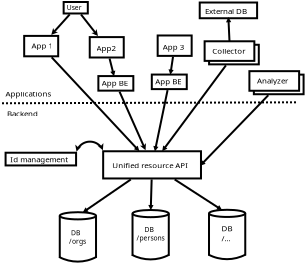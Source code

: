 <?xml version="1.0" encoding="UTF-8"?>
<dia:diagram xmlns:dia="http://www.lysator.liu.se/~alla/dia/">
  <dia:layer name="Background" visible="true" active="true">
    <dia:object type="Standard - Text" version="1" id="O0">
      <dia:attribute name="obj_pos">
        <dia:point val="16.83,8.548"/>
      </dia:attribute>
      <dia:attribute name="obj_bb">
        <dia:rectangle val="16.83,7.953;16.83,8.698"/>
      </dia:attribute>
      <dia:attribute name="text">
        <dia:composite type="text">
          <dia:attribute name="string">
            <dia:string>##</dia:string>
          </dia:attribute>
          <dia:attribute name="font">
            <dia:font family="sans" style="0" name="Helvetica"/>
          </dia:attribute>
          <dia:attribute name="height">
            <dia:real val="0.8"/>
          </dia:attribute>
          <dia:attribute name="pos">
            <dia:point val="16.83,8.548"/>
          </dia:attribute>
          <dia:attribute name="color">
            <dia:color val="#000000"/>
          </dia:attribute>
          <dia:attribute name="alignment">
            <dia:enum val="0"/>
          </dia:attribute>
        </dia:composite>
      </dia:attribute>
      <dia:attribute name="valign">
        <dia:enum val="3"/>
      </dia:attribute>
    </dia:object>
    <dia:group>
      <dia:object type="Standard - Box" version="0" id="O1">
        <dia:attribute name="obj_pos">
          <dia:point val="16.498,2.614"/>
        </dia:attribute>
        <dia:attribute name="obj_bb">
          <dia:rectangle val="16.448,2.564;18.247,3.684"/>
        </dia:attribute>
        <dia:attribute name="elem_corner">
          <dia:point val="16.498,2.614"/>
        </dia:attribute>
        <dia:attribute name="elem_width">
          <dia:real val="1.7"/>
        </dia:attribute>
        <dia:attribute name="elem_height">
          <dia:real val="1.02"/>
        </dia:attribute>
        <dia:attribute name="show_background">
          <dia:boolean val="true"/>
        </dia:attribute>
      </dia:object>
      <dia:object type="Standard - Text" version="1" id="O2">
        <dia:attribute name="obj_pos">
          <dia:point val="16.859,3.241"/>
        </dia:attribute>
        <dia:attribute name="obj_bb">
          <dia:rectangle val="16.859,2.874;18.007,3.334"/>
        </dia:attribute>
        <dia:attribute name="text">
          <dia:composite type="text">
            <dia:attribute name="string">
              <dia:string>#App 1#</dia:string>
            </dia:attribute>
            <dia:attribute name="font">
              <dia:font family="sans" style="0" name="Helvetica"/>
            </dia:attribute>
            <dia:attribute name="height">
              <dia:real val="0.494"/>
            </dia:attribute>
            <dia:attribute name="pos">
              <dia:point val="16.859,3.241"/>
            </dia:attribute>
            <dia:attribute name="color">
              <dia:color val="#000000"/>
            </dia:attribute>
            <dia:attribute name="alignment">
              <dia:enum val="0"/>
            </dia:attribute>
          </dia:composite>
        </dia:attribute>
        <dia:attribute name="valign">
          <dia:enum val="3"/>
        </dia:attribute>
      </dia:object>
    </dia:group>
    <dia:group>
      <dia:object type="Standard - Box" version="0" id="O3">
        <dia:attribute name="obj_pos">
          <dia:point val="19.776,2.674"/>
        </dia:attribute>
        <dia:attribute name="obj_bb">
          <dia:rectangle val="19.726,2.624;21.526,3.744"/>
        </dia:attribute>
        <dia:attribute name="elem_corner">
          <dia:point val="19.776,2.674"/>
        </dia:attribute>
        <dia:attribute name="elem_width">
          <dia:real val="1.7"/>
        </dia:attribute>
        <dia:attribute name="elem_height">
          <dia:real val="1.02"/>
        </dia:attribute>
        <dia:attribute name="show_background">
          <dia:boolean val="true"/>
        </dia:attribute>
      </dia:object>
      <dia:object type="Standard - Text" version="1" id="O4">
        <dia:attribute name="obj_pos">
          <dia:point val="20.119,3.373"/>
        </dia:attribute>
        <dia:attribute name="obj_bb">
          <dia:rectangle val="20.119,3.006;21.141,3.466"/>
        </dia:attribute>
        <dia:attribute name="text">
          <dia:composite type="text">
            <dia:attribute name="string">
              <dia:string>#App2#</dia:string>
            </dia:attribute>
            <dia:attribute name="font">
              <dia:font family="sans" style="0" name="Helvetica"/>
            </dia:attribute>
            <dia:attribute name="height">
              <dia:real val="0.494"/>
            </dia:attribute>
            <dia:attribute name="pos">
              <dia:point val="20.119,3.373"/>
            </dia:attribute>
            <dia:attribute name="color">
              <dia:color val="#000000"/>
            </dia:attribute>
            <dia:attribute name="alignment">
              <dia:enum val="0"/>
            </dia:attribute>
          </dia:composite>
        </dia:attribute>
        <dia:attribute name="valign">
          <dia:enum val="3"/>
        </dia:attribute>
      </dia:object>
    </dia:group>
    <dia:group>
      <dia:object type="Standard - Box" version="0" id="O5">
        <dia:attribute name="obj_pos">
          <dia:point val="23.172,2.593"/>
        </dia:attribute>
        <dia:attribute name="obj_bb">
          <dia:rectangle val="23.122,2.543;24.922,3.663"/>
        </dia:attribute>
        <dia:attribute name="elem_corner">
          <dia:point val="23.172,2.593"/>
        </dia:attribute>
        <dia:attribute name="elem_width">
          <dia:real val="1.7"/>
        </dia:attribute>
        <dia:attribute name="elem_height">
          <dia:real val="1.02"/>
        </dia:attribute>
        <dia:attribute name="show_background">
          <dia:boolean val="true"/>
        </dia:attribute>
      </dia:object>
      <dia:object type="Standard - Text" version="1" id="O6">
        <dia:attribute name="obj_pos">
          <dia:point val="23.429,3.309"/>
        </dia:attribute>
        <dia:attribute name="obj_bb">
          <dia:rectangle val="23.429,2.942;24.577,3.402"/>
        </dia:attribute>
        <dia:attribute name="text">
          <dia:composite type="text">
            <dia:attribute name="string">
              <dia:string>#App 3#</dia:string>
            </dia:attribute>
            <dia:attribute name="font">
              <dia:font family="sans" style="0" name="Helvetica"/>
            </dia:attribute>
            <dia:attribute name="height">
              <dia:real val="0.494"/>
            </dia:attribute>
            <dia:attribute name="pos">
              <dia:point val="23.429,3.309"/>
            </dia:attribute>
            <dia:attribute name="color">
              <dia:color val="#000000"/>
            </dia:attribute>
            <dia:attribute name="alignment">
              <dia:enum val="0"/>
            </dia:attribute>
          </dia:composite>
        </dia:attribute>
        <dia:attribute name="valign">
          <dia:enum val="3"/>
        </dia:attribute>
      </dia:object>
    </dia:group>
    <dia:group>
      <dia:object type="Standard - Box" version="0" id="O7">
        <dia:attribute name="obj_pos">
          <dia:point val="18.471,0.919"/>
        </dia:attribute>
        <dia:attribute name="obj_bb">
          <dia:rectangle val="18.421,0.869;19.728,1.543"/>
        </dia:attribute>
        <dia:attribute name="elem_corner">
          <dia:point val="18.471,0.919"/>
        </dia:attribute>
        <dia:attribute name="elem_width">
          <dia:real val="1.208"/>
        </dia:attribute>
        <dia:attribute name="elem_height">
          <dia:real val="0.574"/>
        </dia:attribute>
        <dia:attribute name="border_width">
          <dia:real val="0.1"/>
        </dia:attribute>
        <dia:attribute name="show_background">
          <dia:boolean val="true"/>
        </dia:attribute>
      </dia:object>
      <dia:object type="Standard - Text" version="1" id="O8">
        <dia:attribute name="obj_pos">
          <dia:point val="18.63,1.322"/>
        </dia:attribute>
        <dia:attribute name="obj_bb">
          <dia:rectangle val="18.63,1.009;19.4,1.402"/>
        </dia:attribute>
        <dia:attribute name="text">
          <dia:composite type="text">
            <dia:attribute name="string">
              <dia:string>#User#</dia:string>
            </dia:attribute>
            <dia:attribute name="font">
              <dia:font family="sans" style="0" name="Helvetica"/>
            </dia:attribute>
            <dia:attribute name="height">
              <dia:real val="0.423"/>
            </dia:attribute>
            <dia:attribute name="pos">
              <dia:point val="18.63,1.322"/>
            </dia:attribute>
            <dia:attribute name="color">
              <dia:color val="#000000"/>
            </dia:attribute>
            <dia:attribute name="alignment">
              <dia:enum val="0"/>
            </dia:attribute>
          </dia:composite>
        </dia:attribute>
        <dia:attribute name="valign">
          <dia:enum val="3"/>
        </dia:attribute>
      </dia:object>
    </dia:group>
    <dia:object type="Standard - Line" version="0" id="O9">
      <dia:attribute name="obj_pos">
        <dia:point val="18.774,1.539"/>
      </dia:attribute>
      <dia:attribute name="obj_bb">
        <dia:rectangle val="17.776,1.469;18.845,2.648"/>
      </dia:attribute>
      <dia:attribute name="conn_endpoints">
        <dia:point val="18.774,1.539"/>
        <dia:point val="17.851,2.565"/>
      </dia:attribute>
      <dia:attribute name="numcp">
        <dia:int val="1"/>
      </dia:attribute>
      <dia:attribute name="end_arrow">
        <dia:enum val="22"/>
      </dia:attribute>
      <dia:attribute name="end_arrow_length">
        <dia:real val="0.1"/>
      </dia:attribute>
      <dia:attribute name="end_arrow_width">
        <dia:real val="0.1"/>
      </dia:attribute>
      <dia:connections>
        <dia:connection handle="0" to="O7" connection="8"/>
        <dia:connection handle="1" to="O1" connection="8"/>
      </dia:connections>
    </dia:object>
    <dia:object type="Standard - Line" version="0" id="O10">
      <dia:attribute name="obj_pos">
        <dia:point val="19.338,1.542"/>
      </dia:attribute>
      <dia:attribute name="obj_bb">
        <dia:rectangle val="19.268,1.472;20.258,2.713"/>
      </dia:attribute>
      <dia:attribute name="conn_endpoints">
        <dia:point val="19.338,1.542"/>
        <dia:point val="20.188,2.625"/>
      </dia:attribute>
      <dia:attribute name="numcp">
        <dia:int val="1"/>
      </dia:attribute>
      <dia:attribute name="end_arrow">
        <dia:enum val="22"/>
      </dia:attribute>
      <dia:attribute name="end_arrow_length">
        <dia:real val="0.1"/>
      </dia:attribute>
      <dia:attribute name="end_arrow_width">
        <dia:real val="0.1"/>
      </dia:attribute>
      <dia:connections>
        <dia:connection handle="0" to="O7" connection="8"/>
        <dia:connection handle="1" to="O3" connection="8"/>
      </dia:connections>
    </dia:object>
    <dia:group>
      <dia:object type="Standard - Box" version="0" id="O11">
        <dia:attribute name="obj_pos">
          <dia:point val="20.447,8.382"/>
        </dia:attribute>
        <dia:attribute name="obj_bb">
          <dia:rectangle val="20.397,8.332;25.388,9.792"/>
        </dia:attribute>
        <dia:attribute name="elem_corner">
          <dia:point val="20.447,8.382"/>
        </dia:attribute>
        <dia:attribute name="elem_width">
          <dia:real val="4.891"/>
        </dia:attribute>
        <dia:attribute name="elem_height">
          <dia:real val="1.36"/>
        </dia:attribute>
        <dia:attribute name="show_background">
          <dia:boolean val="true"/>
        </dia:attribute>
      </dia:object>
      <dia:object type="Standard - Text" version="1" id="O12">
        <dia:attribute name="obj_pos">
          <dia:point val="20.9,9.232"/>
        </dia:attribute>
        <dia:attribute name="obj_bb">
          <dia:rectangle val="20.9,8.864;24.875,9.324"/>
        </dia:attribute>
        <dia:attribute name="text">
          <dia:composite type="text">
            <dia:attribute name="string">
              <dia:string>#Unified resource API#</dia:string>
            </dia:attribute>
            <dia:attribute name="font">
              <dia:font family="sans" style="0" name="Helvetica"/>
            </dia:attribute>
            <dia:attribute name="height">
              <dia:real val="0.494"/>
            </dia:attribute>
            <dia:attribute name="pos">
              <dia:point val="20.9,9.232"/>
            </dia:attribute>
            <dia:attribute name="color">
              <dia:color val="#000000"/>
            </dia:attribute>
            <dia:attribute name="alignment">
              <dia:enum val="0"/>
            </dia:attribute>
          </dia:composite>
        </dia:attribute>
        <dia:attribute name="valign">
          <dia:enum val="3"/>
        </dia:attribute>
      </dia:object>
    </dia:group>
    <dia:object type="Standard - Line" version="0" id="O13">
      <dia:attribute name="obj_pos">
        <dia:point val="21.83,9.791"/>
      </dia:attribute>
      <dia:attribute name="obj_bb">
        <dia:rectangle val="19.384,9.722;21.9,11.477"/>
      </dia:attribute>
      <dia:attribute name="conn_endpoints">
        <dia:point val="21.83,9.791"/>
        <dia:point val="19.476,11.408"/>
      </dia:attribute>
      <dia:attribute name="numcp">
        <dia:int val="1"/>
      </dia:attribute>
      <dia:attribute name="end_arrow">
        <dia:enum val="3"/>
      </dia:attribute>
      <dia:attribute name="end_arrow_length">
        <dia:real val="0.1"/>
      </dia:attribute>
      <dia:attribute name="end_arrow_width">
        <dia:real val="0.1"/>
      </dia:attribute>
      <dia:connections>
        <dia:connection handle="0" to="O11" connection="8"/>
        <dia:connection handle="1" to="O38" connection="8"/>
      </dia:connections>
    </dia:object>
    <dia:object type="Standard - Line" version="0" id="O14">
      <dia:attribute name="obj_pos">
        <dia:point val="22.871,9.791"/>
      </dia:attribute>
      <dia:attribute name="obj_bb">
        <dia:rectangle val="22.702,9.74;22.963,11.382"/>
      </dia:attribute>
      <dia:attribute name="conn_endpoints">
        <dia:point val="22.871,9.791"/>
        <dia:point val="22.828,11.27"/>
      </dia:attribute>
      <dia:attribute name="numcp">
        <dia:int val="1"/>
      </dia:attribute>
      <dia:attribute name="end_arrow">
        <dia:enum val="3"/>
      </dia:attribute>
      <dia:attribute name="end_arrow_length">
        <dia:real val="0.1"/>
      </dia:attribute>
      <dia:attribute name="end_arrow_width">
        <dia:real val="0.1"/>
      </dia:attribute>
      <dia:connections>
        <dia:connection handle="0" to="O11" connection="8"/>
        <dia:connection handle="1" to="O43" connection="8"/>
      </dia:connections>
    </dia:object>
    <dia:group>
      <dia:object type="Standard - Box" version="0" id="O15">
        <dia:attribute name="obj_pos">
          <dia:point val="25.743,3.057"/>
        </dia:attribute>
        <dia:attribute name="obj_bb">
          <dia:rectangle val="25.693,3.007;28.279,4.086"/>
        </dia:attribute>
        <dia:attribute name="elem_corner">
          <dia:point val="25.743,3.057"/>
        </dia:attribute>
        <dia:attribute name="elem_width">
          <dia:real val="2.486"/>
        </dia:attribute>
        <dia:attribute name="elem_height">
          <dia:real val="0.98"/>
        </dia:attribute>
        <dia:attribute name="show_background">
          <dia:boolean val="true"/>
        </dia:attribute>
      </dia:object>
      <dia:object type="Standard - Box" version="0" id="O16">
        <dia:attribute name="obj_pos">
          <dia:point val="25.52,2.883"/>
        </dia:attribute>
        <dia:attribute name="obj_bb">
          <dia:rectangle val="25.47,2.833;28.056,3.913"/>
        </dia:attribute>
        <dia:attribute name="elem_corner">
          <dia:point val="25.52,2.883"/>
        </dia:attribute>
        <dia:attribute name="elem_width">
          <dia:real val="2.486"/>
        </dia:attribute>
        <dia:attribute name="elem_height">
          <dia:real val="0.98"/>
        </dia:attribute>
        <dia:attribute name="show_background">
          <dia:boolean val="true"/>
        </dia:attribute>
      </dia:object>
      <dia:object type="Standard - Text" version="1" id="O17">
        <dia:attribute name="obj_pos">
          <dia:point val="25.9,3.507"/>
        </dia:attribute>
        <dia:attribute name="obj_bb">
          <dia:rectangle val="25.9,3.14;27.657,3.6"/>
        </dia:attribute>
        <dia:attribute name="text">
          <dia:composite type="text">
            <dia:attribute name="string">
              <dia:string>#Collector#</dia:string>
            </dia:attribute>
            <dia:attribute name="font">
              <dia:font family="sans" style="0" name="Helvetica"/>
            </dia:attribute>
            <dia:attribute name="height">
              <dia:real val="0.494"/>
            </dia:attribute>
            <dia:attribute name="pos">
              <dia:point val="25.9,3.507"/>
            </dia:attribute>
            <dia:attribute name="color">
              <dia:color val="#000000"/>
            </dia:attribute>
            <dia:attribute name="alignment">
              <dia:enum val="0"/>
            </dia:attribute>
          </dia:composite>
        </dia:attribute>
        <dia:attribute name="valign">
          <dia:enum val="3"/>
        </dia:attribute>
      </dia:object>
    </dia:group>
    <dia:group>
      <dia:object type="Standard - Box" version="0" id="O18">
        <dia:attribute name="obj_pos">
          <dia:point val="27.982,4.55"/>
        </dia:attribute>
        <dia:attribute name="obj_bb">
          <dia:rectangle val="27.932,4.5;30.518,5.58"/>
        </dia:attribute>
        <dia:attribute name="elem_corner">
          <dia:point val="27.982,4.55"/>
        </dia:attribute>
        <dia:attribute name="elem_width">
          <dia:real val="2.486"/>
        </dia:attribute>
        <dia:attribute name="elem_height">
          <dia:real val="0.98"/>
        </dia:attribute>
        <dia:attribute name="show_background">
          <dia:boolean val="true"/>
        </dia:attribute>
      </dia:object>
      <dia:object type="Standard - Box" version="0" id="O19">
        <dia:attribute name="obj_pos">
          <dia:point val="27.759,4.377"/>
        </dia:attribute>
        <dia:attribute name="obj_bb">
          <dia:rectangle val="27.709,4.327;30.295,5.406"/>
        </dia:attribute>
        <dia:attribute name="elem_corner">
          <dia:point val="27.759,4.377"/>
        </dia:attribute>
        <dia:attribute name="elem_width">
          <dia:real val="2.486"/>
        </dia:attribute>
        <dia:attribute name="elem_height">
          <dia:real val="0.98"/>
        </dia:attribute>
        <dia:attribute name="show_background">
          <dia:boolean val="true"/>
        </dia:attribute>
      </dia:object>
      <dia:object type="Standard - Text" version="1" id="O20">
        <dia:attribute name="obj_pos">
          <dia:point val="28.602,4.987"/>
        </dia:attribute>
        <dia:attribute name="obj_bb">
          <dia:rectangle val="28.602,4.392;28.602,5.137"/>
        </dia:attribute>
        <dia:attribute name="text">
          <dia:composite type="text">
            <dia:attribute name="string">
              <dia:string>##</dia:string>
            </dia:attribute>
            <dia:attribute name="font">
              <dia:font family="sans" style="0" name="Helvetica"/>
            </dia:attribute>
            <dia:attribute name="height">
              <dia:real val="0.8"/>
            </dia:attribute>
            <dia:attribute name="pos">
              <dia:point val="28.602,4.987"/>
            </dia:attribute>
            <dia:attribute name="color">
              <dia:color val="#000000"/>
            </dia:attribute>
            <dia:attribute name="alignment">
              <dia:enum val="0"/>
            </dia:attribute>
          </dia:composite>
        </dia:attribute>
        <dia:attribute name="valign">
          <dia:enum val="3"/>
        </dia:attribute>
      </dia:object>
      <dia:object type="Standard - Text" version="1" id="O21">
        <dia:attribute name="obj_pos">
          <dia:point val="28.133,4.989"/>
        </dia:attribute>
        <dia:attribute name="obj_bb">
          <dia:rectangle val="28.133,4.621;29.852,5.081"/>
        </dia:attribute>
        <dia:attribute name="text">
          <dia:composite type="text">
            <dia:attribute name="string">
              <dia:string>#Analyzer#</dia:string>
            </dia:attribute>
            <dia:attribute name="font">
              <dia:font family="sans" style="0" name="Helvetica"/>
            </dia:attribute>
            <dia:attribute name="height">
              <dia:real val="0.494"/>
            </dia:attribute>
            <dia:attribute name="pos">
              <dia:point val="28.133,4.989"/>
            </dia:attribute>
            <dia:attribute name="color">
              <dia:color val="#000000"/>
            </dia:attribute>
            <dia:attribute name="alignment">
              <dia:enum val="0"/>
            </dia:attribute>
          </dia:composite>
        </dia:attribute>
        <dia:attribute name="valign">
          <dia:enum val="3"/>
        </dia:attribute>
      </dia:object>
    </dia:group>
    <dia:group>
      <dia:object type="Standard - Box" version="0" id="O22">
        <dia:attribute name="obj_pos">
          <dia:point val="25.275,0.945"/>
        </dia:attribute>
        <dia:attribute name="obj_bb">
          <dia:rectangle val="25.225,0.895;28.194,1.782"/>
        </dia:attribute>
        <dia:attribute name="elem_corner">
          <dia:point val="25.275,0.945"/>
        </dia:attribute>
        <dia:attribute name="elem_width">
          <dia:real val="2.869"/>
        </dia:attribute>
        <dia:attribute name="elem_height">
          <dia:real val="0.786"/>
        </dia:attribute>
        <dia:attribute name="show_background">
          <dia:boolean val="true"/>
        </dia:attribute>
      </dia:object>
      <dia:object type="Standard - Text" version="1" id="O23">
        <dia:attribute name="obj_pos">
          <dia:point val="25.537,1.513"/>
        </dia:attribute>
        <dia:attribute name="obj_bb">
          <dia:rectangle val="25.537,1.146;27.877,1.606"/>
        </dia:attribute>
        <dia:attribute name="text">
          <dia:composite type="text">
            <dia:attribute name="string">
              <dia:string>#External DB#</dia:string>
            </dia:attribute>
            <dia:attribute name="font">
              <dia:font family="sans" style="0" name="Helvetica"/>
            </dia:attribute>
            <dia:attribute name="height">
              <dia:real val="0.494"/>
            </dia:attribute>
            <dia:attribute name="pos">
              <dia:point val="25.537,1.513"/>
            </dia:attribute>
            <dia:attribute name="color">
              <dia:color val="#000000"/>
            </dia:attribute>
            <dia:attribute name="alignment">
              <dia:enum val="0"/>
            </dia:attribute>
          </dia:composite>
        </dia:attribute>
        <dia:attribute name="valign">
          <dia:enum val="3"/>
        </dia:attribute>
      </dia:object>
    </dia:group>
    <dia:object type="Standard - Line" version="0" id="O24">
      <dia:attribute name="obj_pos">
        <dia:point val="17.87,3.684"/>
      </dia:attribute>
      <dia:attribute name="obj_bb">
        <dia:rectangle val="17.8,3.613;22.292,8.419"/>
      </dia:attribute>
      <dia:attribute name="conn_endpoints">
        <dia:point val="17.87,3.684"/>
        <dia:point val="22.216,8.337"/>
      </dia:attribute>
      <dia:attribute name="numcp">
        <dia:int val="1"/>
      </dia:attribute>
      <dia:attribute name="end_arrow">
        <dia:enum val="3"/>
      </dia:attribute>
      <dia:attribute name="end_arrow_length">
        <dia:real val="0.1"/>
      </dia:attribute>
      <dia:attribute name="end_arrow_width">
        <dia:real val="0.1"/>
      </dia:attribute>
      <dia:connections>
        <dia:connection handle="0" to="O1" connection="8"/>
        <dia:connection handle="1" to="O11" connection="8"/>
      </dia:connections>
    </dia:object>
    <dia:object type="Standard - Line" version="0" id="O25">
      <dia:attribute name="obj_pos">
        <dia:point val="20.767,3.742"/>
      </dia:attribute>
      <dia:attribute name="obj_bb">
        <dia:rectangle val="20.706,3.681;21.067,4.681"/>
      </dia:attribute>
      <dia:attribute name="conn_endpoints">
        <dia:point val="20.767,3.742"/>
        <dia:point val="20.976,4.573"/>
      </dia:attribute>
      <dia:attribute name="numcp">
        <dia:int val="1"/>
      </dia:attribute>
      <dia:attribute name="end_arrow">
        <dia:enum val="3"/>
      </dia:attribute>
      <dia:attribute name="end_arrow_length">
        <dia:real val="0.1"/>
      </dia:attribute>
      <dia:attribute name="end_arrow_width">
        <dia:real val="0.1"/>
      </dia:attribute>
      <dia:connections>
        <dia:connection handle="0" to="O3" connection="8"/>
        <dia:connection handle="1" to="O50" connection="8"/>
      </dia:connections>
    </dia:object>
    <dia:group>
      <dia:object type="Standard - Box" version="0" id="O26">
        <dia:attribute name="obj_pos">
          <dia:point val="22.879,4.547"/>
        </dia:attribute>
        <dia:attribute name="obj_bb">
          <dia:rectangle val="22.829,4.497;24.676,5.325"/>
        </dia:attribute>
        <dia:attribute name="elem_corner">
          <dia:point val="22.879,4.547"/>
        </dia:attribute>
        <dia:attribute name="elem_width">
          <dia:real val="1.748"/>
        </dia:attribute>
        <dia:attribute name="elem_height">
          <dia:real val="0.728"/>
        </dia:attribute>
        <dia:attribute name="show_background">
          <dia:boolean val="true"/>
        </dia:attribute>
      </dia:object>
      <dia:object type="Standard - Text" version="1" id="O27">
        <dia:attribute name="obj_pos">
          <dia:point val="23.054,5.027"/>
        </dia:attribute>
        <dia:attribute name="obj_bb">
          <dia:rectangle val="23.054,4.66;24.469,5.12"/>
        </dia:attribute>
        <dia:attribute name="text">
          <dia:composite type="text">
            <dia:attribute name="string">
              <dia:string>#App BE#</dia:string>
            </dia:attribute>
            <dia:attribute name="font">
              <dia:font family="sans" style="0" name="Helvetica"/>
            </dia:attribute>
            <dia:attribute name="height">
              <dia:real val="0.494"/>
            </dia:attribute>
            <dia:attribute name="pos">
              <dia:point val="23.054,5.027"/>
            </dia:attribute>
            <dia:attribute name="color">
              <dia:color val="#000000"/>
            </dia:attribute>
            <dia:attribute name="alignment">
              <dia:enum val="0"/>
            </dia:attribute>
          </dia:composite>
        </dia:attribute>
        <dia:attribute name="valign">
          <dia:enum val="3"/>
        </dia:attribute>
      </dia:object>
    </dia:group>
    <dia:object type="Standard - Line" version="0" id="O28">
      <dia:attribute name="obj_pos">
        <dia:point val="23.938,3.663"/>
      </dia:attribute>
      <dia:attribute name="obj_bb">
        <dia:rectangle val="23.707,3.606;23.995,4.608"/>
      </dia:attribute>
      <dia:attribute name="conn_endpoints">
        <dia:point val="23.938,3.663"/>
        <dia:point val="23.814,4.497"/>
      </dia:attribute>
      <dia:attribute name="numcp">
        <dia:int val="1"/>
      </dia:attribute>
      <dia:attribute name="end_arrow">
        <dia:enum val="3"/>
      </dia:attribute>
      <dia:attribute name="end_arrow_length">
        <dia:real val="0.1"/>
      </dia:attribute>
      <dia:attribute name="end_arrow_width">
        <dia:real val="0.1"/>
      </dia:attribute>
      <dia:connections>
        <dia:connection handle="0" to="O5" connection="8"/>
        <dia:connection handle="1" to="O26" connection="8"/>
      </dia:connections>
    </dia:object>
    <dia:object type="Standard - Line" version="0" id="O29">
      <dia:attribute name="obj_pos">
        <dia:point val="23.667,5.325"/>
      </dia:attribute>
      <dia:attribute name="obj_bb">
        <dia:rectangle val="22.946,5.266;23.726,8.441"/>
      </dia:attribute>
      <dia:attribute name="conn_endpoints">
        <dia:point val="23.667,5.325"/>
        <dia:point val="23.044,8.332"/>
      </dia:attribute>
      <dia:attribute name="numcp">
        <dia:int val="1"/>
      </dia:attribute>
      <dia:attribute name="end_arrow">
        <dia:enum val="3"/>
      </dia:attribute>
      <dia:attribute name="end_arrow_length">
        <dia:real val="0.1"/>
      </dia:attribute>
      <dia:attribute name="end_arrow_width">
        <dia:real val="0.1"/>
      </dia:attribute>
      <dia:connections>
        <dia:connection handle="0" to="O26" connection="8"/>
        <dia:connection handle="1" to="O11" connection="8"/>
      </dia:connections>
    </dia:object>
    <dia:object type="Standard - Line" version="0" id="O30">
      <dia:attribute name="obj_pos">
        <dia:point val="15.389,5.982"/>
      </dia:attribute>
      <dia:attribute name="obj_bb">
        <dia:rectangle val="15.338,5.885;30.139,6.032"/>
      </dia:attribute>
      <dia:attribute name="conn_endpoints">
        <dia:point val="15.389,5.982"/>
        <dia:point val="30.089,5.935"/>
      </dia:attribute>
      <dia:attribute name="numcp">
        <dia:int val="1"/>
      </dia:attribute>
      <dia:attribute name="line_style">
        <dia:enum val="4"/>
      </dia:attribute>
    </dia:object>
    <dia:object type="Standard - Line" version="0" id="O31">
      <dia:attribute name="obj_pos">
        <dia:point val="26.71,1.732"/>
      </dia:attribute>
      <dia:attribute name="obj_bb">
        <dia:rectangle val="26.588,1.67;26.85,2.935"/>
      </dia:attribute>
      <dia:attribute name="conn_endpoints">
        <dia:point val="26.71,1.732"/>
        <dia:point val="26.763,2.883"/>
      </dia:attribute>
      <dia:attribute name="numcp">
        <dia:int val="1"/>
      </dia:attribute>
      <dia:attribute name="start_arrow">
        <dia:enum val="3"/>
      </dia:attribute>
      <dia:attribute name="start_arrow_length">
        <dia:real val="0.1"/>
      </dia:attribute>
      <dia:attribute name="start_arrow_width">
        <dia:real val="0.1"/>
      </dia:attribute>
      <dia:connections>
        <dia:connection handle="0" to="O22" connection="6"/>
        <dia:connection handle="1" to="O16" connection="1"/>
      </dia:connections>
    </dia:object>
    <dia:object type="Standard - Line" version="0" id="O32">
      <dia:attribute name="obj_pos">
        <dia:point val="26.585,4.086"/>
      </dia:attribute>
      <dia:attribute name="obj_bb">
        <dia:rectangle val="23.364,4.016;26.655,8.421"/>
      </dia:attribute>
      <dia:attribute name="conn_endpoints">
        <dia:point val="26.585,4.086"/>
        <dia:point val="23.434,8.332"/>
      </dia:attribute>
      <dia:attribute name="numcp">
        <dia:int val="1"/>
      </dia:attribute>
      <dia:attribute name="end_arrow">
        <dia:enum val="3"/>
      </dia:attribute>
      <dia:attribute name="end_arrow_length">
        <dia:real val="0.1"/>
      </dia:attribute>
      <dia:attribute name="end_arrow_width">
        <dia:real val="0.1"/>
      </dia:attribute>
      <dia:connections>
        <dia:connection handle="0" to="O15" connection="8"/>
        <dia:connection handle="1" to="O11" connection="8"/>
      </dia:connections>
    </dia:object>
    <dia:object type="Standard - Line" version="0" id="O33">
      <dia:attribute name="obj_pos">
        <dia:point val="28.704,5.579"/>
      </dia:attribute>
      <dia:attribute name="obj_bb">
        <dia:rectangle val="25.261,5.508;28.774,9.142"/>
      </dia:attribute>
      <dia:attribute name="conn_endpoints">
        <dia:point val="28.704,5.579"/>
        <dia:point val="25.338,9.062"/>
      </dia:attribute>
      <dia:attribute name="numcp">
        <dia:int val="1"/>
      </dia:attribute>
      <dia:attribute name="end_arrow">
        <dia:enum val="3"/>
      </dia:attribute>
      <dia:attribute name="end_arrow_length">
        <dia:real val="0.1"/>
      </dia:attribute>
      <dia:attribute name="end_arrow_width">
        <dia:real val="0.1"/>
      </dia:attribute>
      <dia:connections>
        <dia:connection handle="0" to="O18" connection="8"/>
        <dia:connection handle="1" to="O11" connection="4"/>
      </dia:connections>
    </dia:object>
    <dia:object type="Standard - Line" version="0" id="O34">
      <dia:attribute name="obj_pos">
        <dia:point val="24.022,9.792"/>
      </dia:attribute>
      <dia:attribute name="obj_bb">
        <dia:rectangle val="23.953,9.723;26.439,11.362"/>
      </dia:attribute>
      <dia:attribute name="conn_endpoints">
        <dia:point val="24.022,9.792"/>
        <dia:point val="26.345,11.293"/>
      </dia:attribute>
      <dia:attribute name="numcp">
        <dia:int val="1"/>
      </dia:attribute>
      <dia:attribute name="end_arrow">
        <dia:enum val="3"/>
      </dia:attribute>
      <dia:attribute name="end_arrow_length">
        <dia:real val="0.1"/>
      </dia:attribute>
      <dia:attribute name="end_arrow_width">
        <dia:real val="0.1"/>
      </dia:attribute>
      <dia:connections>
        <dia:connection handle="0" to="O11" connection="8"/>
        <dia:connection handle="1" to="O53" connection="8"/>
      </dia:connections>
    </dia:object>
    <dia:object type="Standard - Text" version="1" id="O35">
      <dia:attribute name="obj_pos">
        <dia:point val="15.562,5.646"/>
      </dia:attribute>
      <dia:attribute name="obj_bb">
        <dia:rectangle val="15.562,5.279;17.975,5.739"/>
      </dia:attribute>
      <dia:attribute name="text">
        <dia:composite type="text">
          <dia:attribute name="string">
            <dia:string>#Applications#</dia:string>
          </dia:attribute>
          <dia:attribute name="font">
            <dia:font family="sans" style="0" name="Helvetica"/>
          </dia:attribute>
          <dia:attribute name="height">
            <dia:real val="0.494"/>
          </dia:attribute>
          <dia:attribute name="pos">
            <dia:point val="15.562,5.646"/>
          </dia:attribute>
          <dia:attribute name="color">
            <dia:color val="#000000"/>
          </dia:attribute>
          <dia:attribute name="alignment">
            <dia:enum val="0"/>
          </dia:attribute>
        </dia:composite>
      </dia:attribute>
      <dia:attribute name="valign">
        <dia:enum val="3"/>
      </dia:attribute>
    </dia:object>
    <dia:object type="Standard - Text" version="1" id="O36">
      <dia:attribute name="obj_pos">
        <dia:point val="15.633,6.639"/>
      </dia:attribute>
      <dia:attribute name="obj_bb">
        <dia:rectangle val="15.633,6.272;17.32,6.732"/>
      </dia:attribute>
      <dia:attribute name="text">
        <dia:composite type="text">
          <dia:attribute name="string">
            <dia:string>#Backend#</dia:string>
          </dia:attribute>
          <dia:attribute name="font">
            <dia:font family="sans" style="0" name="Helvetica"/>
          </dia:attribute>
          <dia:attribute name="height">
            <dia:real val="0.494"/>
          </dia:attribute>
          <dia:attribute name="pos">
            <dia:point val="15.633,6.639"/>
          </dia:attribute>
          <dia:attribute name="color">
            <dia:color val="#000000"/>
          </dia:attribute>
          <dia:attribute name="alignment">
            <dia:enum val="0"/>
          </dia:attribute>
        </dia:composite>
      </dia:attribute>
      <dia:attribute name="valign">
        <dia:enum val="3"/>
      </dia:attribute>
    </dia:object>
    <dia:group>
      <dia:object type="Standard - Text" version="1" id="O37">
        <dia:attribute name="obj_pos">
          <dia:point val="18.735,12.585"/>
        </dia:attribute>
        <dia:attribute name="obj_bb">
          <dia:rectangle val="18.735,12.272;19.579,13.088"/>
        </dia:attribute>
        <dia:attribute name="text">
          <dia:composite type="text">
            <dia:attribute name="string">
              <dia:string># DB
/orgs#</dia:string>
            </dia:attribute>
            <dia:attribute name="font">
              <dia:font family="sans" style="0" name="Helvetica"/>
            </dia:attribute>
            <dia:attribute name="height">
              <dia:real val="0.423"/>
            </dia:attribute>
            <dia:attribute name="pos">
              <dia:point val="18.735,12.585"/>
            </dia:attribute>
            <dia:attribute name="color">
              <dia:color val="#000000"/>
            </dia:attribute>
            <dia:attribute name="alignment">
              <dia:enum val="0"/>
            </dia:attribute>
          </dia:composite>
        </dia:attribute>
        <dia:attribute name="valign">
          <dia:enum val="3"/>
        </dia:attribute>
      </dia:object>
      <dia:group>
        <dia:object type="Standard - Ellipse" version="0" id="O38">
          <dia:attribute name="obj_pos">
            <dia:point val="18.277,11.429"/>
          </dia:attribute>
          <dia:attribute name="obj_bb">
            <dia:rectangle val="18.227,11.379;20.14,11.838"/>
          </dia:attribute>
          <dia:attribute name="elem_corner">
            <dia:point val="18.277,11.429"/>
          </dia:attribute>
          <dia:attribute name="elem_width">
            <dia:real val="1.813"/>
          </dia:attribute>
          <dia:attribute name="elem_height">
            <dia:real val="0.359"/>
          </dia:attribute>
        </dia:object>
        <dia:object type="Standard - Line" version="0" id="O39">
          <dia:attribute name="obj_pos">
            <dia:point val="18.277,11.608"/>
          </dia:attribute>
          <dia:attribute name="obj_bb">
            <dia:rectangle val="18.227,11.559;18.327,13.767"/>
          </dia:attribute>
          <dia:attribute name="conn_endpoints">
            <dia:point val="18.277,11.608"/>
            <dia:point val="18.277,13.717"/>
          </dia:attribute>
          <dia:attribute name="numcp">
            <dia:int val="1"/>
          </dia:attribute>
          <dia:connections>
            <dia:connection handle="0" to="O38" connection="3"/>
          </dia:connections>
        </dia:object>
        <dia:object type="Standard - Line" version="0" id="O40">
          <dia:attribute name="obj_pos">
            <dia:point val="20.09,11.608"/>
          </dia:attribute>
          <dia:attribute name="obj_bb">
            <dia:rectangle val="20.04,11.559;20.14,13.767"/>
          </dia:attribute>
          <dia:attribute name="conn_endpoints">
            <dia:point val="20.09,11.608"/>
            <dia:point val="20.09,13.717"/>
          </dia:attribute>
          <dia:attribute name="numcp">
            <dia:int val="1"/>
          </dia:attribute>
          <dia:connections>
            <dia:connection handle="0" to="O38" connection="4"/>
          </dia:connections>
        </dia:object>
        <dia:object type="Standard - Arc" version="0" id="O41">
          <dia:attribute name="obj_pos">
            <dia:point val="18.249,13.668"/>
          </dia:attribute>
          <dia:attribute name="obj_bb">
            <dia:rectangle val="18.199,13.615;20.16,13.949"/>
          </dia:attribute>
          <dia:attribute name="conn_endpoints">
            <dia:point val="18.249,13.668"/>
            <dia:point val="20.11,13.665"/>
          </dia:attribute>
          <dia:attribute name="curve_distance">
            <dia:real val="0.233"/>
          </dia:attribute>
        </dia:object>
      </dia:group>
    </dia:group>
    <dia:group>
      <dia:object type="Standard - Text" version="1" id="O42">
        <dia:attribute name="obj_pos">
          <dia:point val="22.112,12.415"/>
        </dia:attribute>
        <dia:attribute name="obj_bb">
          <dia:rectangle val="22.112,12.102;23.56,12.918"/>
        </dia:attribute>
        <dia:attribute name="text">
          <dia:composite type="text">
            <dia:attribute name="string">
              <dia:string>#    DB
/persons#</dia:string>
            </dia:attribute>
            <dia:attribute name="font">
              <dia:font family="sans" style="0" name="Helvetica"/>
            </dia:attribute>
            <dia:attribute name="height">
              <dia:real val="0.423"/>
            </dia:attribute>
            <dia:attribute name="pos">
              <dia:point val="22.112,12.415"/>
            </dia:attribute>
            <dia:attribute name="color">
              <dia:color val="#000000"/>
            </dia:attribute>
            <dia:attribute name="alignment">
              <dia:enum val="0"/>
            </dia:attribute>
          </dia:composite>
        </dia:attribute>
        <dia:attribute name="valign">
          <dia:enum val="3"/>
        </dia:attribute>
      </dia:object>
      <dia:group>
        <dia:object type="Standard - Ellipse" version="0" id="O43">
          <dia:attribute name="obj_pos">
            <dia:point val="21.915,11.319"/>
          </dia:attribute>
          <dia:attribute name="obj_bb">
            <dia:rectangle val="21.865,11.269;23.778,11.728"/>
          </dia:attribute>
          <dia:attribute name="elem_corner">
            <dia:point val="21.915,11.319"/>
          </dia:attribute>
          <dia:attribute name="elem_width">
            <dia:real val="1.813"/>
          </dia:attribute>
          <dia:attribute name="elem_height">
            <dia:real val="0.359"/>
          </dia:attribute>
        </dia:object>
        <dia:object type="Standard - Line" version="0" id="O44">
          <dia:attribute name="obj_pos">
            <dia:point val="21.915,11.499"/>
          </dia:attribute>
          <dia:attribute name="obj_bb">
            <dia:rectangle val="21.865,11.449;21.965,13.657"/>
          </dia:attribute>
          <dia:attribute name="conn_endpoints">
            <dia:point val="21.915,11.499"/>
            <dia:point val="21.915,13.607"/>
          </dia:attribute>
          <dia:attribute name="numcp">
            <dia:int val="1"/>
          </dia:attribute>
          <dia:connections>
            <dia:connection handle="0" to="O43" connection="3"/>
          </dia:connections>
        </dia:object>
        <dia:object type="Standard - Line" version="0" id="O45">
          <dia:attribute name="obj_pos">
            <dia:point val="23.728,11.499"/>
          </dia:attribute>
          <dia:attribute name="obj_bb">
            <dia:rectangle val="23.678,11.449;23.778,13.657"/>
          </dia:attribute>
          <dia:attribute name="conn_endpoints">
            <dia:point val="23.728,11.499"/>
            <dia:point val="23.728,13.607"/>
          </dia:attribute>
          <dia:attribute name="numcp">
            <dia:int val="1"/>
          </dia:attribute>
          <dia:connections>
            <dia:connection handle="0" to="O43" connection="4"/>
          </dia:connections>
        </dia:object>
        <dia:object type="Standard - Arc" version="0" id="O46">
          <dia:attribute name="obj_pos">
            <dia:point val="21.887,13.558"/>
          </dia:attribute>
          <dia:attribute name="obj_bb">
            <dia:rectangle val="21.837,13.505;23.798,13.839"/>
          </dia:attribute>
          <dia:attribute name="conn_endpoints">
            <dia:point val="21.887,13.558"/>
            <dia:point val="23.748,13.555"/>
          </dia:attribute>
          <dia:attribute name="curve_distance">
            <dia:real val="0.233"/>
          </dia:attribute>
        </dia:object>
      </dia:group>
    </dia:group>
    <dia:group>
      <dia:object type="Standard - Box" version="0" id="O47">
        <dia:attribute name="obj_pos">
          <dia:point val="15.568,8.455"/>
        </dia:attribute>
        <dia:attribute name="obj_bb">
          <dia:rectangle val="15.518,8.405;19.143,9.14"/>
        </dia:attribute>
        <dia:attribute name="elem_corner">
          <dia:point val="15.568,8.455"/>
        </dia:attribute>
        <dia:attribute name="elem_width">
          <dia:real val="3.525"/>
        </dia:attribute>
        <dia:attribute name="elem_height">
          <dia:real val="0.636"/>
        </dia:attribute>
        <dia:attribute name="show_background">
          <dia:boolean val="true"/>
        </dia:attribute>
      </dia:object>
      <dia:object type="Standard - Text" version="1" id="O48">
        <dia:attribute name="obj_pos">
          <dia:point val="15.799,8.929"/>
        </dia:attribute>
        <dia:attribute name="obj_bb">
          <dia:rectangle val="15.799,8.561;18.936,9.021"/>
        </dia:attribute>
        <dia:attribute name="text">
          <dia:composite type="text">
            <dia:attribute name="string">
              <dia:string>#Id management#</dia:string>
            </dia:attribute>
            <dia:attribute name="font">
              <dia:font family="sans" style="0" name="Helvetica"/>
            </dia:attribute>
            <dia:attribute name="height">
              <dia:real val="0.494"/>
            </dia:attribute>
            <dia:attribute name="pos">
              <dia:point val="15.799,8.929"/>
            </dia:attribute>
            <dia:attribute name="color">
              <dia:color val="#000000"/>
            </dia:attribute>
            <dia:attribute name="alignment">
              <dia:enum val="0"/>
            </dia:attribute>
          </dia:composite>
        </dia:attribute>
        <dia:attribute name="valign">
          <dia:enum val="3"/>
        </dia:attribute>
      </dia:object>
    </dia:group>
    <dia:object type="Standard - Arc" version="0" id="O49">
      <dia:attribute name="obj_pos">
        <dia:point val="22.893,9.062"/>
      </dia:attribute>
      <dia:attribute name="obj_bb">
        <dia:rectangle val="17.278,7.863;22.945,9.114"/>
      </dia:attribute>
      <dia:attribute name="conn_endpoints">
        <dia:point val="22.893,9.062"/>
        <dia:point val="17.33,8.773"/>
      </dia:attribute>
      <dia:attribute name="curve_distance">
        <dia:real val="1"/>
      </dia:attribute>
      <dia:attribute name="line_width">
        <dia:real val="0.1"/>
      </dia:attribute>
      <dia:attribute name="start_arrow">
        <dia:enum val="22"/>
      </dia:attribute>
      <dia:attribute name="start_arrow_length">
        <dia:real val="0.1"/>
      </dia:attribute>
      <dia:attribute name="start_arrow_width">
        <dia:real val="0.1"/>
      </dia:attribute>
      <dia:attribute name="end_arrow">
        <dia:enum val="22"/>
      </dia:attribute>
      <dia:attribute name="end_arrow_length">
        <dia:real val="0.1"/>
      </dia:attribute>
      <dia:attribute name="end_arrow_width">
        <dia:real val="0.1"/>
      </dia:attribute>
      <dia:connections>
        <dia:connection handle="0" to="O11" connection="8"/>
        <dia:connection handle="1" to="O47" connection="8"/>
      </dia:connections>
    </dia:object>
    <dia:group>
      <dia:object type="Standard - Box" version="0" id="O50">
        <dia:attribute name="obj_pos">
          <dia:point val="20.207,4.623"/>
        </dia:attribute>
        <dia:attribute name="obj_bb">
          <dia:rectangle val="20.157,4.573;22.005,5.401"/>
        </dia:attribute>
        <dia:attribute name="elem_corner">
          <dia:point val="20.207,4.623"/>
        </dia:attribute>
        <dia:attribute name="elem_width">
          <dia:real val="1.748"/>
        </dia:attribute>
        <dia:attribute name="elem_height">
          <dia:real val="0.728"/>
        </dia:attribute>
        <dia:attribute name="show_background">
          <dia:boolean val="true"/>
        </dia:attribute>
      </dia:object>
      <dia:object type="Standard - Text" version="1" id="O51">
        <dia:attribute name="obj_pos">
          <dia:point val="20.382,5.103"/>
        </dia:attribute>
        <dia:attribute name="obj_bb">
          <dia:rectangle val="20.382,4.736;21.797,5.196"/>
        </dia:attribute>
        <dia:attribute name="text">
          <dia:composite type="text">
            <dia:attribute name="string">
              <dia:string>#App BE#</dia:string>
            </dia:attribute>
            <dia:attribute name="font">
              <dia:font family="sans" style="0" name="Helvetica"/>
            </dia:attribute>
            <dia:attribute name="height">
              <dia:real val="0.494"/>
            </dia:attribute>
            <dia:attribute name="pos">
              <dia:point val="20.382,5.103"/>
            </dia:attribute>
            <dia:attribute name="color">
              <dia:color val="#000000"/>
            </dia:attribute>
            <dia:attribute name="alignment">
              <dia:enum val="0"/>
            </dia:attribute>
          </dia:composite>
        </dia:attribute>
        <dia:attribute name="valign">
          <dia:enum val="3"/>
        </dia:attribute>
      </dia:object>
    </dia:group>
    <dia:object type="Standard - Line" version="0" id="O52">
      <dia:attribute name="obj_pos">
        <dia:point val="21.265,5.401"/>
      </dia:attribute>
      <dia:attribute name="obj_bb">
        <dia:rectangle val="21.199,5.335;22.644,8.435"/>
      </dia:attribute>
      <dia:attribute name="conn_endpoints">
        <dia:point val="21.265,5.401"/>
        <dia:point val="22.568,8.333"/>
      </dia:attribute>
      <dia:attribute name="numcp">
        <dia:int val="1"/>
      </dia:attribute>
      <dia:attribute name="end_arrow">
        <dia:enum val="22"/>
      </dia:attribute>
      <dia:attribute name="end_arrow_length">
        <dia:real val="0.1"/>
      </dia:attribute>
      <dia:attribute name="end_arrow_width">
        <dia:real val="0.1"/>
      </dia:attribute>
      <dia:connections>
        <dia:connection handle="0" to="O50" connection="8"/>
        <dia:connection handle="1" to="O11" connection="8"/>
      </dia:connections>
    </dia:object>
    <dia:group>
      <dia:group>
        <dia:object type="Standard - Ellipse" version="0" id="O53">
          <dia:attribute name="obj_pos">
            <dia:point val="25.739,11.308"/>
          </dia:attribute>
          <dia:attribute name="obj_bb">
            <dia:rectangle val="25.689,11.258;27.602,11.717"/>
          </dia:attribute>
          <dia:attribute name="elem_corner">
            <dia:point val="25.739,11.308"/>
          </dia:attribute>
          <dia:attribute name="elem_width">
            <dia:real val="1.813"/>
          </dia:attribute>
          <dia:attribute name="elem_height">
            <dia:real val="0.359"/>
          </dia:attribute>
        </dia:object>
        <dia:object type="Standard - Line" version="0" id="O54">
          <dia:attribute name="obj_pos">
            <dia:point val="25.739,11.487"/>
          </dia:attribute>
          <dia:attribute name="obj_bb">
            <dia:rectangle val="25.689,11.437;25.789,13.645"/>
          </dia:attribute>
          <dia:attribute name="conn_endpoints">
            <dia:point val="25.739,11.487"/>
            <dia:point val="25.739,13.595"/>
          </dia:attribute>
          <dia:attribute name="numcp">
            <dia:int val="1"/>
          </dia:attribute>
          <dia:connections>
            <dia:connection handle="0" to="O53" connection="3"/>
          </dia:connections>
        </dia:object>
        <dia:object type="Standard - Line" version="0" id="O55">
          <dia:attribute name="obj_pos">
            <dia:point val="27.552,11.487"/>
          </dia:attribute>
          <dia:attribute name="obj_bb">
            <dia:rectangle val="27.502,11.437;27.602,13.645"/>
          </dia:attribute>
          <dia:attribute name="conn_endpoints">
            <dia:point val="27.552,11.487"/>
            <dia:point val="27.552,13.595"/>
          </dia:attribute>
          <dia:attribute name="numcp">
            <dia:int val="1"/>
          </dia:attribute>
          <dia:connections>
            <dia:connection handle="0" to="O53" connection="4"/>
          </dia:connections>
        </dia:object>
        <dia:object type="Standard - Arc" version="0" id="O56">
          <dia:attribute name="obj_pos">
            <dia:point val="25.71,13.546"/>
          </dia:attribute>
          <dia:attribute name="obj_bb">
            <dia:rectangle val="25.66,13.493;27.622,13.828"/>
          </dia:attribute>
          <dia:attribute name="conn_endpoints">
            <dia:point val="25.71,13.546"/>
            <dia:point val="27.572,13.544"/>
          </dia:attribute>
          <dia:attribute name="curve_distance">
            <dia:real val="0.233"/>
          </dia:attribute>
        </dia:object>
      </dia:group>
      <dia:object type="Standard - Text" version="1" id="O57">
        <dia:attribute name="obj_pos">
          <dia:point val="26.362,12.384"/>
        </dia:attribute>
        <dia:attribute name="obj_bb">
          <dia:rectangle val="26.362,12.017;26.937,12.971"/>
        </dia:attribute>
        <dia:attribute name="text">
          <dia:composite type="text">
            <dia:attribute name="string">
              <dia:string>#DB
/...#</dia:string>
            </dia:attribute>
            <dia:attribute name="font">
              <dia:font family="sans" style="0" name="Helvetica"/>
            </dia:attribute>
            <dia:attribute name="height">
              <dia:real val="0.494"/>
            </dia:attribute>
            <dia:attribute name="pos">
              <dia:point val="26.362,12.384"/>
            </dia:attribute>
            <dia:attribute name="color">
              <dia:color val="#000000"/>
            </dia:attribute>
            <dia:attribute name="alignment">
              <dia:enum val="0"/>
            </dia:attribute>
          </dia:composite>
        </dia:attribute>
        <dia:attribute name="valign">
          <dia:enum val="3"/>
        </dia:attribute>
      </dia:object>
    </dia:group>
  </dia:layer>
</dia:diagram>
